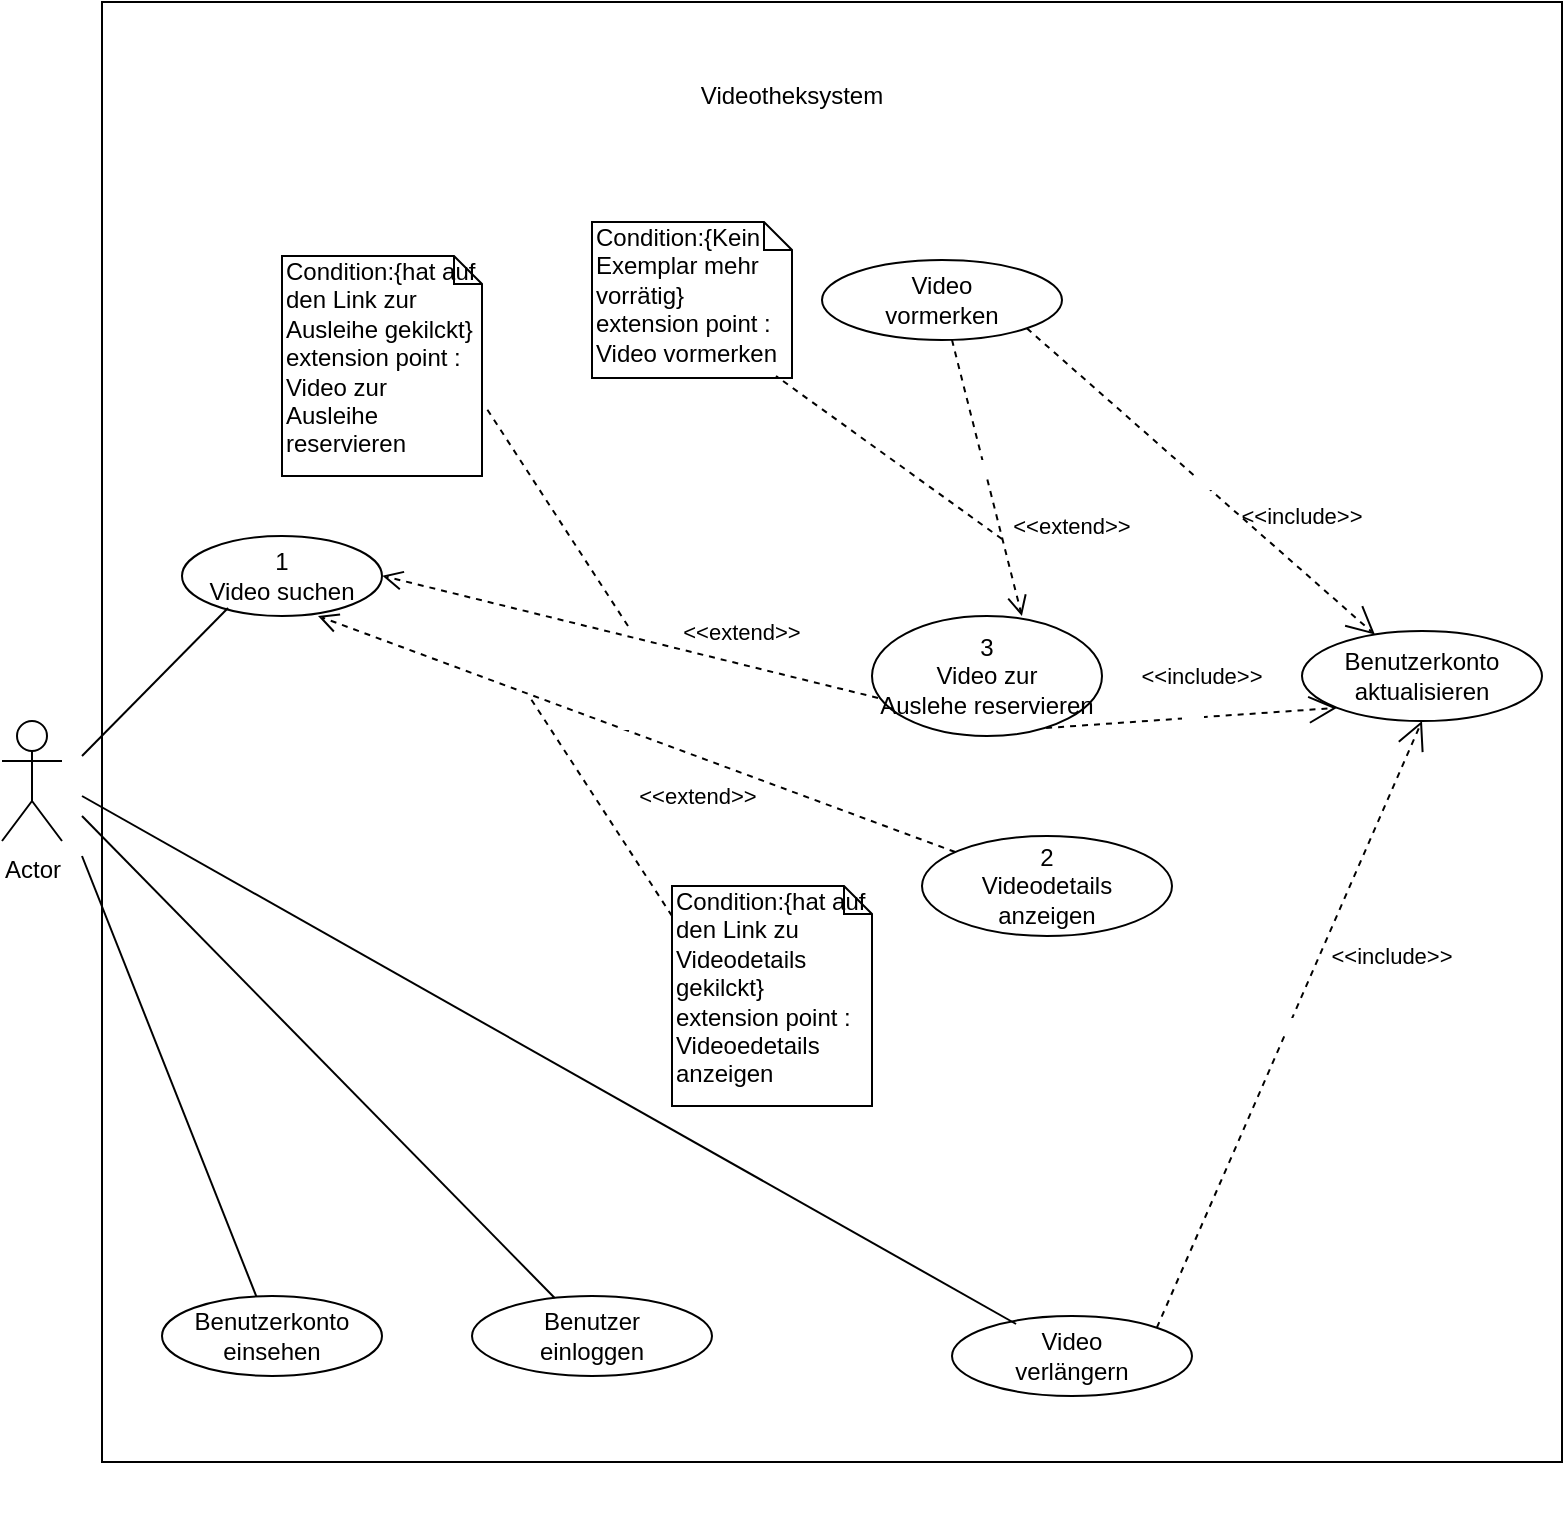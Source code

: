<mxfile version="12.2.9" type="device" pages="1"><diagram id="IsEanAVMQW6WYrtdWSZI" name="Page-1"><mxGraphModel dx="1422" dy="842" grid="1" gridSize="10" guides="1" tooltips="1" connect="1" arrows="1" fold="1" page="1" pageScale="1" pageWidth="827" pageHeight="1169" math="0" shadow="0"><root><mxCell id="0"/><mxCell id="1" parent="0"/><mxCell id="Kda_r3g8wJkC3bp2DeGm-1" value="" style="whiteSpace=wrap;html=1;aspect=fixed;" parent="1" vertex="1"><mxGeometry x="80" y="3" width="730" height="730" as="geometry"/></mxCell><mxCell id="Kda_r3g8wJkC3bp2DeGm-3" value="&lt;div&gt;Videotheksystem&lt;/div&gt;" style="text;html=1;strokeColor=none;fillColor=none;align=center;verticalAlign=middle;whiteSpace=wrap;rounded=0;" parent="1" vertex="1"><mxGeometry x="395" y="40" width="60" height="20" as="geometry"/></mxCell><mxCell id="Kda_r3g8wJkC3bp2DeGm-4" value="1&lt;div&gt;Video suchen&lt;/div&gt;" style="ellipse;whiteSpace=wrap;html=1;" parent="1" vertex="1"><mxGeometry x="120" y="270" width="100" height="40" as="geometry"/></mxCell><mxCell id="Kda_r3g8wJkC3bp2DeGm-5" value="&lt;div&gt;Benutzer&lt;/div&gt;&lt;div&gt;einloggen&lt;br&gt;&lt;/div&gt;" style="ellipse;whiteSpace=wrap;html=1;" parent="1" vertex="1"><mxGeometry x="265" y="650" width="120" height="40" as="geometry"/></mxCell><mxCell id="Kda_r3g8wJkC3bp2DeGm-6" value="&lt;div&gt;Video&lt;/div&gt;&lt;div&gt;verlängern&lt;br&gt;&lt;/div&gt;" style="ellipse;whiteSpace=wrap;html=1;" parent="1" vertex="1"><mxGeometry x="505" y="660" width="120" height="40" as="geometry"/></mxCell><mxCell id="Kda_r3g8wJkC3bp2DeGm-7" value="Benutzerkonto aktualisieren" style="ellipse;whiteSpace=wrap;html=1;" parent="1" vertex="1"><mxGeometry x="680" y="317.5" width="120" height="45" as="geometry"/></mxCell><mxCell id="Kda_r3g8wJkC3bp2DeGm-8" value="2&lt;div&gt;Videodetails&lt;/div&gt;&lt;div&gt;anzeigen&lt;/div&gt;" style="ellipse;whiteSpace=wrap;html=1;" parent="1" vertex="1"><mxGeometry x="490" y="420" width="125" height="50" as="geometry"/></mxCell><mxCell id="Kda_r3g8wJkC3bp2DeGm-9" value="&lt;div&gt;Benutzerkonto &lt;br&gt;&lt;/div&gt;&lt;div&gt;einsehen&lt;br&gt;&lt;/div&gt;" style="ellipse;whiteSpace=wrap;html=1;" parent="1" vertex="1"><mxGeometry x="110" y="650" width="110" height="40" as="geometry"/></mxCell><mxCell id="Kda_r3g8wJkC3bp2DeGm-11" value="3&lt;div&gt;Video zur &lt;br&gt;&lt;/div&gt;&lt;div&gt;Auslehe reservieren&lt;br&gt;&lt;/div&gt;" style="ellipse;whiteSpace=wrap;html=1;" parent="1" vertex="1"><mxGeometry x="465" y="310" width="115" height="60" as="geometry"/></mxCell><mxCell id="Kda_r3g8wJkC3bp2DeGm-13" value="&lt;div&gt;Video&lt;/div&gt;&lt;div&gt;vormerken&lt;br&gt;&lt;/div&gt;" style="ellipse;whiteSpace=wrap;html=1;" parent="1" vertex="1"><mxGeometry x="440" y="132" width="120" height="40" as="geometry"/></mxCell><mxCell id="Kda_r3g8wJkC3bp2DeGm-15" value="" style="endArrow=none;html=1;" parent="1" target="Kda_r3g8wJkC3bp2DeGm-5" edge="1"><mxGeometry width="50" height="50" relative="1" as="geometry"><mxPoint x="70" y="410" as="sourcePoint"/><mxPoint x="150" y="370" as="targetPoint"/></mxGeometry></mxCell><mxCell id="Kda_r3g8wJkC3bp2DeGm-16" value="Actor" style="shape=umlActor;verticalLabelPosition=bottom;labelBackgroundColor=#ffffff;verticalAlign=top;html=1;outlineConnect=0;" parent="1" vertex="1"><mxGeometry x="30" y="362.5" width="30" height="60" as="geometry"/></mxCell><mxCell id="Kda_r3g8wJkC3bp2DeGm-31" value="Text" style="text;html=1;align=center;verticalAlign=middle;resizable=0;points=[];;autosize=1;fontSize=6;fontColor=#FFFFFF;direction=south;" parent="1" vertex="1"><mxGeometry x="70" y="740" width="10" height="30" as="geometry"/></mxCell><mxCell id="Kda_r3g8wJkC3bp2DeGm-51" value="return" style="html=1;verticalAlign=bottom;endArrow=open;dashed=1;endSize=8;fontSize=6;fontColor=#FFFFFF;entryX=0.933;entryY=0.725;entryDx=0;entryDy=0;entryPerimeter=0;" parent="1" source="Kda_r3g8wJkC3bp2DeGm-13" edge="1"><mxGeometry relative="1" as="geometry"><mxPoint x="688" y="350" as="sourcePoint"/><mxPoint x="539.96" y="310" as="targetPoint"/></mxGeometry></mxCell><mxCell id="Kda_r3g8wJkC3bp2DeGm-53" value="&lt;font style=&quot;font-size: 11px&quot;&gt;&amp;lt;&amp;lt;extend&amp;gt;&amp;gt;&lt;/font&gt;" style="text;html=1;strokeColor=none;fillColor=none;align=center;verticalAlign=middle;whiteSpace=wrap;rounded=0;fontSize=11;fontColor=#000000;rotation=0;" parent="1" vertex="1"><mxGeometry x="530" y="255" width="70" height="20" as="geometry"/></mxCell><mxCell id="Kda_r3g8wJkC3bp2DeGm-54" value="&lt;div&gt;&lt;font style=&quot;font-size: 12px&quot;&gt;Condition:{Kein Exemplar mehr vorrätig}&lt;/font&gt;&lt;/div&gt;&lt;div&gt;&lt;font style=&quot;font-size: 12px&quot;&gt;extension point :&lt;/font&gt;&lt;/div&gt;&lt;div&gt;&lt;font style=&quot;font-size: 12px&quot;&gt;Video vormerken&lt;br&gt;&lt;/font&gt;&lt;/div&gt;" style="shape=note;whiteSpace=wrap;html=1;size=14;verticalAlign=top;align=left;spacingTop=-6;fontSize=6;fontColor=#000000;" parent="1" vertex="1"><mxGeometry x="325" y="113" width="100" height="78" as="geometry"/></mxCell><mxCell id="Kda_r3g8wJkC3bp2DeGm-55" value="" style="endArrow=none;dashed=1;html=1;fontSize=6;fontColor=#000000;entryX=0.92;entryY=0.987;entryDx=0;entryDy=0;entryPerimeter=0;" parent="1" edge="1" target="Kda_r3g8wJkC3bp2DeGm-54"><mxGeometry width="50" height="50" relative="1" as="geometry"><mxPoint x="530" y="271.5" as="sourcePoint"/><mxPoint x="590" y="259" as="targetPoint"/></mxGeometry></mxCell><mxCell id="IAlDSI2MfPGDGqmUDqKR-2" value="Use" style="endArrow=open;endSize=12;dashed=1;html=1;fontSize=6;fontColor=#FFFFFF;entryX=0;entryY=1;entryDx=0;entryDy=0;exitX=0.757;exitY=0.933;exitDx=0;exitDy=0;exitPerimeter=0;" edge="1" parent="1" source="Kda_r3g8wJkC3bp2DeGm-11" target="Kda_r3g8wJkC3bp2DeGm-7"><mxGeometry width="160" relative="1" as="geometry"><mxPoint x="747.671" y="444.962" as="sourcePoint"/><mxPoint x="620" y="424" as="targetPoint"/></mxGeometry></mxCell><mxCell id="IAlDSI2MfPGDGqmUDqKR-6" value="&lt;font style=&quot;font-size: 11px;&quot;&gt;&amp;lt;&amp;lt;include&amp;gt;&amp;gt;&lt;/font&gt;" style="text;html=1;strokeColor=none;fillColor=none;align=center;verticalAlign=middle;whiteSpace=wrap;rounded=0;fontSize=11;fontColor=#000000;" vertex="1" parent="1"><mxGeometry x="595" y="330" width="70" height="20" as="geometry"/></mxCell><mxCell id="IAlDSI2MfPGDGqmUDqKR-11" value="&lt;font style=&quot;font-size: 11px&quot;&gt;&amp;lt;&amp;lt;extend&amp;gt;&amp;gt;&lt;/font&gt;" style="text;html=1;strokeColor=none;fillColor=none;align=center;verticalAlign=middle;whiteSpace=wrap;rounded=0;fontSize=11;fontColor=#000000;rotation=0;" vertex="1" parent="1"><mxGeometry x="343" y="390" width="70" height="20" as="geometry"/></mxCell><mxCell id="IAlDSI2MfPGDGqmUDqKR-12" value="&lt;font style=&quot;font-size: 11px&quot;&gt;&amp;lt;&amp;lt;extend&amp;gt;&amp;gt;&lt;/font&gt;" style="text;html=1;strokeColor=none;fillColor=none;align=center;verticalAlign=middle;whiteSpace=wrap;rounded=0;fontSize=11;fontColor=#000000;rotation=0;" vertex="1" parent="1"><mxGeometry x="365" y="307.5" width="70" height="20" as="geometry"/></mxCell><mxCell id="IAlDSI2MfPGDGqmUDqKR-13" value="Use" style="endArrow=open;endSize=12;dashed=1;html=1;fontSize=6;fontColor=#FFFFFF;exitX=1;exitY=1;exitDx=0;exitDy=0;" edge="1" parent="1" source="Kda_r3g8wJkC3bp2DeGm-13" target="Kda_r3g8wJkC3bp2DeGm-7"><mxGeometry width="160" relative="1" as="geometry"><mxPoint x="557.555" y="210.98" as="sourcePoint"/><mxPoint x="702.6" y="200.73" as="targetPoint"/></mxGeometry></mxCell><mxCell id="IAlDSI2MfPGDGqmUDqKR-15" value="&lt;font style=&quot;font-size: 11px;&quot;&gt;&amp;lt;&amp;lt;include&amp;gt;&amp;gt;&lt;/font&gt;" style="text;html=1;strokeColor=none;fillColor=none;align=center;verticalAlign=middle;whiteSpace=wrap;rounded=0;fontSize=11;fontColor=#000000;" vertex="1" parent="1"><mxGeometry x="645" y="250" width="70" height="20" as="geometry"/></mxCell><mxCell id="IAlDSI2MfPGDGqmUDqKR-16" value="Use" style="endArrow=open;endSize=12;dashed=1;html=1;fontSize=6;fontColor=#FFFFFF;entryX=0.5;entryY=1;entryDx=0;entryDy=0;exitX=1;exitY=0;exitDx=0;exitDy=0;" edge="1" parent="1" source="Kda_r3g8wJkC3bp2DeGm-6" target="Kda_r3g8wJkC3bp2DeGm-7"><mxGeometry width="160" relative="1" as="geometry"><mxPoint x="640.055" y="598.98" as="sourcePoint"/><mxPoint x="785.1" y="588.73" as="targetPoint"/></mxGeometry></mxCell><mxCell id="IAlDSI2MfPGDGqmUDqKR-20" value="&lt;font style=&quot;font-size: 11px;&quot;&gt;&amp;lt;&amp;lt;include&amp;gt;&amp;gt;&lt;/font&gt;" style="text;html=1;strokeColor=none;fillColor=none;align=center;verticalAlign=middle;whiteSpace=wrap;rounded=0;fontSize=11;fontColor=#000000;" vertex="1" parent="1"><mxGeometry x="690" y="470" width="70" height="20" as="geometry"/></mxCell><mxCell id="IAlDSI2MfPGDGqmUDqKR-21" value="" style="endArrow=none;html=1;entryX=0.23;entryY=0.9;entryDx=0;entryDy=0;entryPerimeter=0;" edge="1" parent="1" target="Kda_r3g8wJkC3bp2DeGm-4"><mxGeometry width="50" height="50" relative="1" as="geometry"><mxPoint x="70" y="380" as="sourcePoint"/><mxPoint x="324.793" y="489.805" as="targetPoint"/></mxGeometry></mxCell><mxCell id="IAlDSI2MfPGDGqmUDqKR-23" value="return" style="html=1;verticalAlign=bottom;endArrow=open;dashed=1;endSize=8;fontSize=6;fontColor=#FFFFFF;entryX=0.68;entryY=1;entryDx=0;entryDy=0;entryPerimeter=0;" edge="1" parent="1" source="Kda_r3g8wJkC3bp2DeGm-8" target="Kda_r3g8wJkC3bp2DeGm-4"><mxGeometry relative="1" as="geometry"><mxPoint x="461" y="370" as="sourcePoint"/><mxPoint x="312.96" y="330" as="targetPoint"/></mxGeometry></mxCell><mxCell id="IAlDSI2MfPGDGqmUDqKR-24" value="return" style="html=1;verticalAlign=bottom;endArrow=open;dashed=1;endSize=8;fontSize=6;fontColor=#FFFFFF;entryX=0.192;entryY=0.393;entryDx=0;entryDy=0;entryPerimeter=0;exitX=0.026;exitY=0.683;exitDx=0;exitDy=0;exitPerimeter=0;" edge="1" parent="1" source="Kda_r3g8wJkC3bp2DeGm-11" target="Kda_r3g8wJkC3bp2DeGm-1"><mxGeometry relative="1" as="geometry"><mxPoint x="499.541" y="404.277" as="sourcePoint"/><mxPoint x="339.96" y="310" as="targetPoint"/></mxGeometry></mxCell><mxCell id="IAlDSI2MfPGDGqmUDqKR-26" value="" style="endArrow=none;html=1;entryX=0.267;entryY=0.1;entryDx=0;entryDy=0;entryPerimeter=0;" edge="1" parent="1" target="Kda_r3g8wJkC3bp2DeGm-6"><mxGeometry width="50" height="50" relative="1" as="geometry"><mxPoint x="70" y="400" as="sourcePoint"/><mxPoint x="324.793" y="508.805" as="targetPoint"/></mxGeometry></mxCell><mxCell id="IAlDSI2MfPGDGqmUDqKR-27" value="" style="endArrow=none;html=1;" edge="1" parent="1" target="Kda_r3g8wJkC3bp2DeGm-9"><mxGeometry width="50" height="50" relative="1" as="geometry"><mxPoint x="70" y="430" as="sourcePoint"/><mxPoint x="324.793" y="543.805" as="targetPoint"/></mxGeometry></mxCell><mxCell id="IAlDSI2MfPGDGqmUDqKR-28" value="&lt;div&gt;&lt;font style=&quot;font-size: 12px&quot;&gt;Condition:{hat auf den Link zur Ausleihe gekilckt}&lt;/font&gt;&lt;/div&gt;&lt;div&gt;&lt;font style=&quot;font-size: 12px&quot;&gt;extension point :&lt;/font&gt;&lt;/div&gt;&lt;div&gt;&lt;font style=&quot;font-size: 12px&quot;&gt;Video zur Ausleihe reservieren&lt;br&gt;&lt;/font&gt;&lt;/div&gt;" style="shape=note;whiteSpace=wrap;html=1;size=14;verticalAlign=top;align=left;spacingTop=-6;fontSize=6;fontColor=#000000;" vertex="1" parent="1"><mxGeometry x="170" y="130" width="100" height="110" as="geometry"/></mxCell><mxCell id="IAlDSI2MfPGDGqmUDqKR-29" value="" style="endArrow=none;dashed=1;html=1;fontSize=6;fontColor=#000000;entryX=0.92;entryY=0.987;entryDx=0;entryDy=0;entryPerimeter=0;" edge="1" parent="1"><mxGeometry width="50" height="50" relative="1" as="geometry"><mxPoint x="365" y="460" as="sourcePoint"/><mxPoint x="293.5" y="349.986" as="targetPoint"/></mxGeometry></mxCell><mxCell id="IAlDSI2MfPGDGqmUDqKR-31" value="&lt;div&gt;&lt;div&gt;&lt;font style=&quot;font-size: 12px&quot;&gt;Condition:{hat auf den Link zu Videodetails gekilckt}&lt;/font&gt;&lt;/div&gt;&lt;/div&gt;&lt;div&gt;&lt;font style=&quot;font-size: 12px&quot;&gt;extension point :&lt;/font&gt;&lt;/div&gt;&lt;div&gt;&lt;font style=&quot;font-size: 12px&quot;&gt;Videoedetails anzeigen&lt;br&gt;&lt;/font&gt;&lt;/div&gt;" style="shape=note;whiteSpace=wrap;html=1;size=14;verticalAlign=top;align=left;spacingTop=-6;fontSize=6;fontColor=#000000;" vertex="1" parent="1"><mxGeometry x="365" y="445" width="100" height="110" as="geometry"/></mxCell><mxCell id="IAlDSI2MfPGDGqmUDqKR-34" value="" style="endArrow=none;dashed=1;html=1;fontSize=6;fontColor=#000000;entryX=0.92;entryY=0.987;entryDx=0;entryDy=0;entryPerimeter=0;" edge="1" parent="1"><mxGeometry width="50" height="50" relative="1" as="geometry"><mxPoint x="343" y="315" as="sourcePoint"/><mxPoint x="271.5" y="204.986" as="targetPoint"/></mxGeometry></mxCell></root></mxGraphModel></diagram></mxfile>